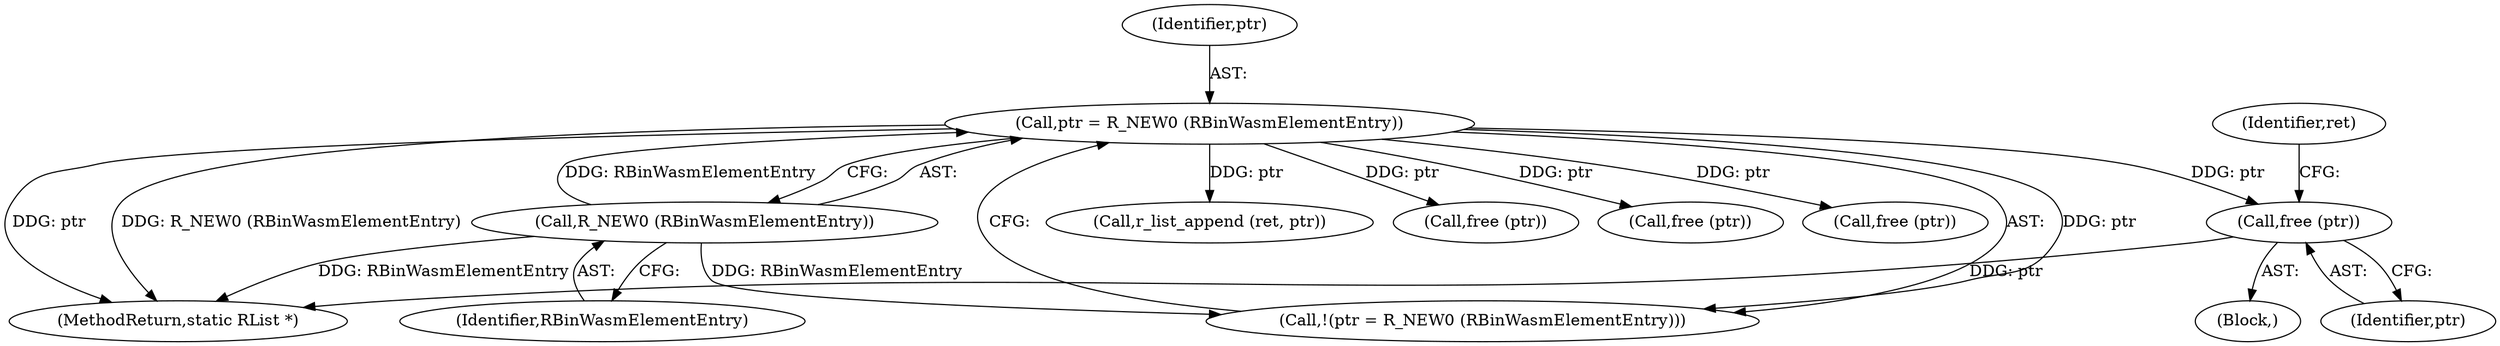 digraph "0_radare2_d2632f6483a3ceb5d8e0a5fb11142c51c43978b4_1@pointer" {
"1000209" [label="(Call,free (ptr))"];
"1000168" [label="(Call,ptr = R_NEW0 (RBinWasmElementEntry))"];
"1000170" [label="(Call,R_NEW0 (RBinWasmElementEntry))"];
"1000168" [label="(Call,ptr = R_NEW0 (RBinWasmElementEntry))"];
"1000169" [label="(Identifier,ptr)"];
"1000267" [label="(Call,r_list_append (ret, ptr))"];
"1000263" [label="(Call,free (ptr))"];
"1000275" [label="(MethodReturn,static RList *)"];
"1000170" [label="(Call,R_NEW0 (RBinWasmElementEntry))"];
"1000191" [label="(Call,free (ptr))"];
"1000210" [label="(Identifier,ptr)"];
"1000171" [label="(Identifier,RBinWasmElementEntry)"];
"1000167" [label="(Call,!(ptr = R_NEW0 (RBinWasmElementEntry)))"];
"1000208" [label="(Block,)"];
"1000212" [label="(Identifier,ret)"];
"1000229" [label="(Call,free (ptr))"];
"1000209" [label="(Call,free (ptr))"];
"1000209" -> "1000208"  [label="AST: "];
"1000209" -> "1000210"  [label="CFG: "];
"1000210" -> "1000209"  [label="AST: "];
"1000212" -> "1000209"  [label="CFG: "];
"1000209" -> "1000275"  [label="DDG: ptr"];
"1000168" -> "1000209"  [label="DDG: ptr"];
"1000168" -> "1000167"  [label="AST: "];
"1000168" -> "1000170"  [label="CFG: "];
"1000169" -> "1000168"  [label="AST: "];
"1000170" -> "1000168"  [label="AST: "];
"1000167" -> "1000168"  [label="CFG: "];
"1000168" -> "1000275"  [label="DDG: ptr"];
"1000168" -> "1000275"  [label="DDG: R_NEW0 (RBinWasmElementEntry)"];
"1000168" -> "1000167"  [label="DDG: ptr"];
"1000170" -> "1000168"  [label="DDG: RBinWasmElementEntry"];
"1000168" -> "1000191"  [label="DDG: ptr"];
"1000168" -> "1000229"  [label="DDG: ptr"];
"1000168" -> "1000263"  [label="DDG: ptr"];
"1000168" -> "1000267"  [label="DDG: ptr"];
"1000170" -> "1000171"  [label="CFG: "];
"1000171" -> "1000170"  [label="AST: "];
"1000170" -> "1000275"  [label="DDG: RBinWasmElementEntry"];
"1000170" -> "1000167"  [label="DDG: RBinWasmElementEntry"];
}
